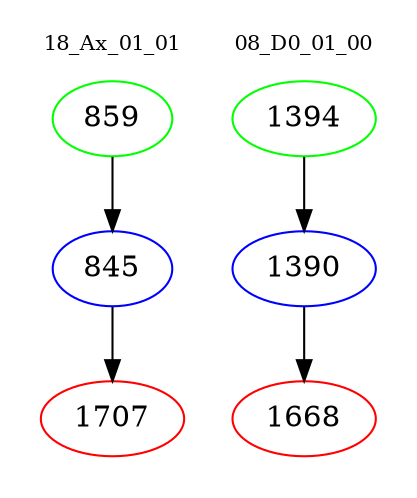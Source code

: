 digraph{
subgraph cluster_0 {
color = white
label = "18_Ax_01_01";
fontsize=10;
T0_859 [label="859", color="green"]
T0_859 -> T0_845 [color="black"]
T0_845 [label="845", color="blue"]
T0_845 -> T0_1707 [color="black"]
T0_1707 [label="1707", color="red"]
}
subgraph cluster_1 {
color = white
label = "08_D0_01_00";
fontsize=10;
T1_1394 [label="1394", color="green"]
T1_1394 -> T1_1390 [color="black"]
T1_1390 [label="1390", color="blue"]
T1_1390 -> T1_1668 [color="black"]
T1_1668 [label="1668", color="red"]
}
}
